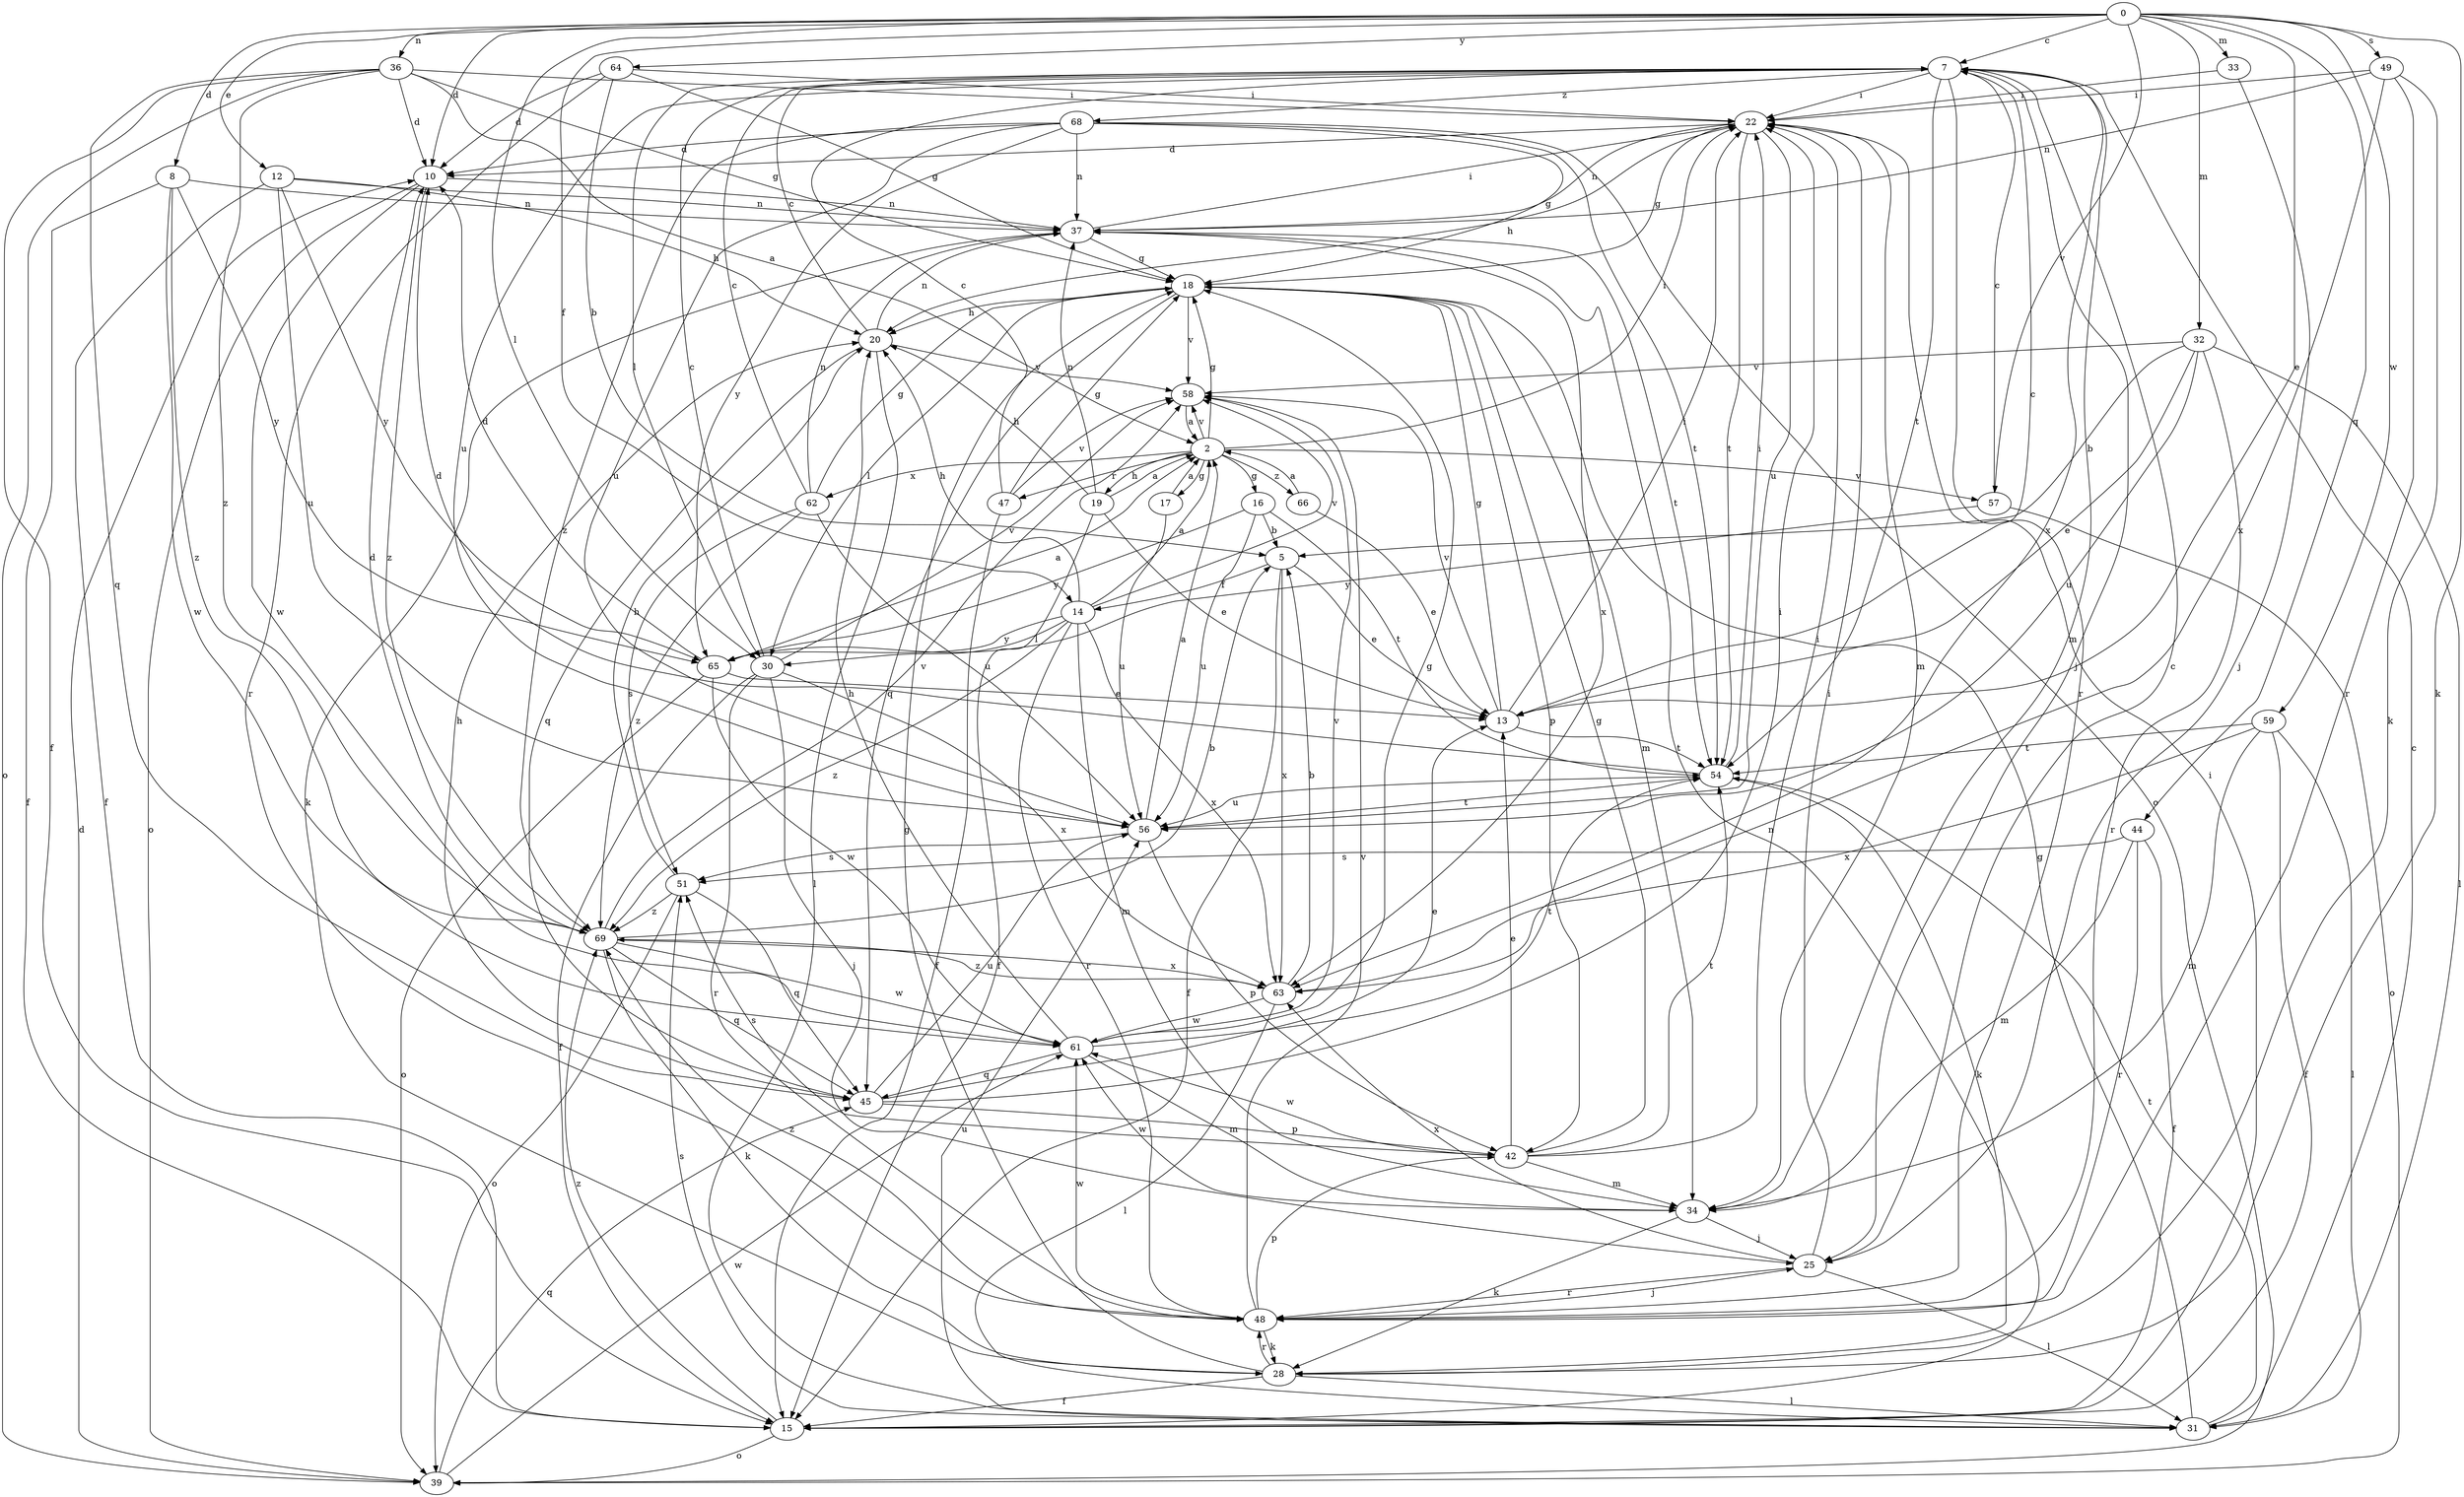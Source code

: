 strict digraph  {
0;
2;
5;
7;
8;
10;
12;
13;
14;
15;
16;
17;
18;
19;
20;
22;
25;
28;
30;
31;
32;
33;
34;
36;
37;
39;
42;
44;
45;
47;
48;
49;
51;
54;
56;
57;
58;
59;
61;
62;
63;
64;
65;
66;
68;
69;
0 -> 7  [label=c];
0 -> 8  [label=d];
0 -> 10  [label=d];
0 -> 12  [label=e];
0 -> 13  [label=e];
0 -> 14  [label=f];
0 -> 28  [label=k];
0 -> 30  [label=l];
0 -> 32  [label=m];
0 -> 33  [label=m];
0 -> 36  [label=n];
0 -> 44  [label=q];
0 -> 49  [label=s];
0 -> 57  [label=v];
0 -> 59  [label=w];
0 -> 64  [label=y];
2 -> 16  [label=g];
2 -> 17  [label=g];
2 -> 18  [label=g];
2 -> 19  [label=h];
2 -> 22  [label=i];
2 -> 47  [label=r];
2 -> 57  [label=v];
2 -> 58  [label=v];
2 -> 62  [label=x];
2 -> 66  [label=z];
5 -> 13  [label=e];
5 -> 14  [label=f];
5 -> 15  [label=f];
5 -> 63  [label=x];
7 -> 22  [label=i];
7 -> 25  [label=j];
7 -> 30  [label=l];
7 -> 34  [label=m];
7 -> 48  [label=r];
7 -> 54  [label=t];
7 -> 56  [label=u];
7 -> 63  [label=x];
7 -> 68  [label=z];
8 -> 15  [label=f];
8 -> 37  [label=n];
8 -> 61  [label=w];
8 -> 65  [label=y];
8 -> 69  [label=z];
10 -> 37  [label=n];
10 -> 39  [label=o];
10 -> 61  [label=w];
10 -> 69  [label=z];
12 -> 15  [label=f];
12 -> 20  [label=h];
12 -> 37  [label=n];
12 -> 56  [label=u];
12 -> 65  [label=y];
13 -> 7  [label=c];
13 -> 18  [label=g];
13 -> 22  [label=i];
13 -> 54  [label=t];
13 -> 58  [label=v];
14 -> 2  [label=a];
14 -> 20  [label=h];
14 -> 30  [label=l];
14 -> 34  [label=m];
14 -> 48  [label=r];
14 -> 58  [label=v];
14 -> 63  [label=x];
14 -> 65  [label=y];
14 -> 69  [label=z];
15 -> 22  [label=i];
15 -> 37  [label=n];
15 -> 39  [label=o];
15 -> 69  [label=z];
16 -> 5  [label=b];
16 -> 54  [label=t];
16 -> 56  [label=u];
16 -> 65  [label=y];
17 -> 2  [label=a];
17 -> 56  [label=u];
18 -> 20  [label=h];
18 -> 30  [label=l];
18 -> 34  [label=m];
18 -> 42  [label=p];
18 -> 45  [label=q];
18 -> 58  [label=v];
19 -> 2  [label=a];
19 -> 13  [label=e];
19 -> 15  [label=f];
19 -> 20  [label=h];
19 -> 37  [label=n];
20 -> 7  [label=c];
20 -> 31  [label=l];
20 -> 37  [label=n];
20 -> 45  [label=q];
20 -> 58  [label=v];
22 -> 10  [label=d];
22 -> 18  [label=g];
22 -> 20  [label=h];
22 -> 34  [label=m];
22 -> 37  [label=n];
22 -> 54  [label=t];
22 -> 56  [label=u];
25 -> 7  [label=c];
25 -> 22  [label=i];
25 -> 31  [label=l];
25 -> 48  [label=r];
25 -> 63  [label=x];
28 -> 15  [label=f];
28 -> 18  [label=g];
28 -> 31  [label=l];
28 -> 48  [label=r];
30 -> 7  [label=c];
30 -> 15  [label=f];
30 -> 25  [label=j];
30 -> 48  [label=r];
30 -> 58  [label=v];
30 -> 63  [label=x];
31 -> 7  [label=c];
31 -> 18  [label=g];
31 -> 51  [label=s];
31 -> 54  [label=t];
31 -> 56  [label=u];
32 -> 5  [label=b];
32 -> 13  [label=e];
32 -> 31  [label=l];
32 -> 48  [label=r];
32 -> 56  [label=u];
32 -> 58  [label=v];
33 -> 22  [label=i];
33 -> 25  [label=j];
34 -> 25  [label=j];
34 -> 28  [label=k];
34 -> 61  [label=w];
36 -> 2  [label=a];
36 -> 10  [label=d];
36 -> 15  [label=f];
36 -> 18  [label=g];
36 -> 22  [label=i];
36 -> 39  [label=o];
36 -> 45  [label=q];
36 -> 69  [label=z];
37 -> 18  [label=g];
37 -> 22  [label=i];
37 -> 28  [label=k];
37 -> 54  [label=t];
37 -> 63  [label=x];
39 -> 10  [label=d];
39 -> 45  [label=q];
39 -> 61  [label=w];
42 -> 13  [label=e];
42 -> 18  [label=g];
42 -> 22  [label=i];
42 -> 34  [label=m];
42 -> 51  [label=s];
42 -> 54  [label=t];
42 -> 61  [label=w];
44 -> 15  [label=f];
44 -> 34  [label=m];
44 -> 48  [label=r];
44 -> 51  [label=s];
45 -> 13  [label=e];
45 -> 20  [label=h];
45 -> 22  [label=i];
45 -> 42  [label=p];
45 -> 56  [label=u];
47 -> 7  [label=c];
47 -> 15  [label=f];
47 -> 18  [label=g];
47 -> 58  [label=v];
48 -> 25  [label=j];
48 -> 28  [label=k];
48 -> 42  [label=p];
48 -> 58  [label=v];
48 -> 61  [label=w];
48 -> 69  [label=z];
49 -> 22  [label=i];
49 -> 28  [label=k];
49 -> 37  [label=n];
49 -> 48  [label=r];
49 -> 63  [label=x];
51 -> 20  [label=h];
51 -> 39  [label=o];
51 -> 45  [label=q];
51 -> 69  [label=z];
54 -> 10  [label=d];
54 -> 22  [label=i];
54 -> 28  [label=k];
54 -> 56  [label=u];
56 -> 2  [label=a];
56 -> 42  [label=p];
56 -> 51  [label=s];
56 -> 54  [label=t];
57 -> 7  [label=c];
57 -> 39  [label=o];
57 -> 65  [label=y];
58 -> 2  [label=a];
59 -> 15  [label=f];
59 -> 31  [label=l];
59 -> 34  [label=m];
59 -> 54  [label=t];
59 -> 63  [label=x];
61 -> 18  [label=g];
61 -> 20  [label=h];
61 -> 34  [label=m];
61 -> 45  [label=q];
61 -> 54  [label=t];
61 -> 58  [label=v];
62 -> 7  [label=c];
62 -> 18  [label=g];
62 -> 37  [label=n];
62 -> 51  [label=s];
62 -> 56  [label=u];
62 -> 69  [label=z];
63 -> 5  [label=b];
63 -> 31  [label=l];
63 -> 61  [label=w];
63 -> 69  [label=z];
64 -> 5  [label=b];
64 -> 10  [label=d];
64 -> 18  [label=g];
64 -> 22  [label=i];
64 -> 48  [label=r];
65 -> 2  [label=a];
65 -> 10  [label=d];
65 -> 13  [label=e];
65 -> 39  [label=o];
65 -> 61  [label=w];
66 -> 2  [label=a];
66 -> 13  [label=e];
68 -> 10  [label=d];
68 -> 18  [label=g];
68 -> 37  [label=n];
68 -> 39  [label=o];
68 -> 54  [label=t];
68 -> 56  [label=u];
68 -> 65  [label=y];
68 -> 69  [label=z];
69 -> 5  [label=b];
69 -> 10  [label=d];
69 -> 28  [label=k];
69 -> 45  [label=q];
69 -> 58  [label=v];
69 -> 61  [label=w];
69 -> 63  [label=x];
}
